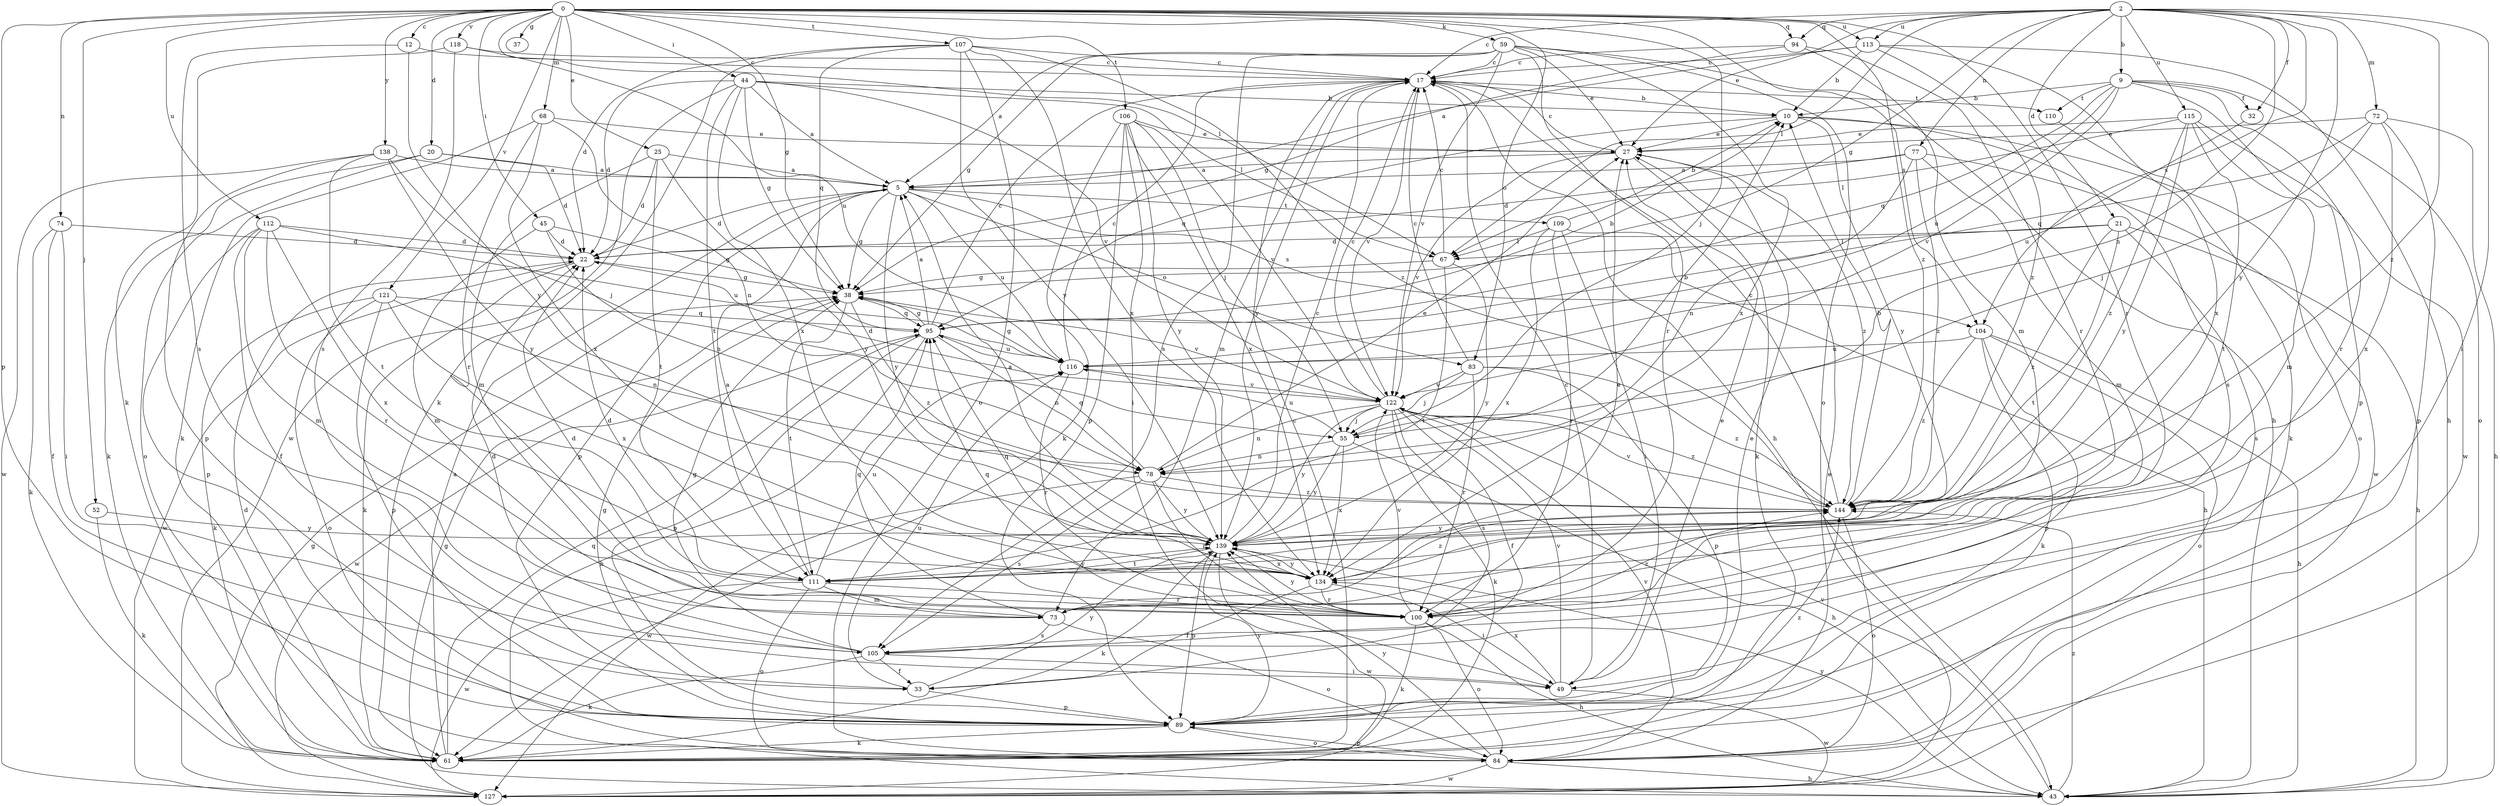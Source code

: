 strict digraph  {
0;
2;
5;
9;
10;
12;
17;
20;
21;
22;
25;
27;
32;
33;
37;
38;
43;
44;
45;
49;
52;
55;
59;
61;
67;
68;
72;
73;
74;
77;
78;
83;
84;
89;
94;
95;
100;
104;
105;
106;
107;
109;
110;
111;
112;
113;
115;
116;
118;
121;
122;
127;
134;
138;
139;
144;
0 -> 12  [label=c];
0 -> 20  [label=d];
0 -> 25  [label=e];
0 -> 37  [label=g];
0 -> 38  [label=g];
0 -> 44  [label=i];
0 -> 45  [label=i];
0 -> 52  [label=j];
0 -> 55  [label=j];
0 -> 59  [label=k];
0 -> 67  [label=l];
0 -> 68  [label=m];
0 -> 74  [label=n];
0 -> 83  [label=o];
0 -> 89  [label=p];
0 -> 94  [label=q];
0 -> 100  [label=r];
0 -> 104  [label=s];
0 -> 106  [label=t];
0 -> 107  [label=t];
0 -> 112  [label=u];
0 -> 113  [label=u];
0 -> 118  [label=v];
0 -> 121  [label=v];
0 -> 138  [label=y];
0 -> 144  [label=z];
2 -> 9  [label=b];
2 -> 17  [label=c];
2 -> 21  [label=d];
2 -> 27  [label=e];
2 -> 32  [label=f];
2 -> 38  [label=g];
2 -> 49  [label=i];
2 -> 67  [label=l];
2 -> 72  [label=m];
2 -> 77  [label=n];
2 -> 78  [label=n];
2 -> 94  [label=q];
2 -> 104  [label=s];
2 -> 113  [label=u];
2 -> 115  [label=u];
2 -> 139  [label=y];
2 -> 144  [label=z];
5 -> 22  [label=d];
5 -> 38  [label=g];
5 -> 83  [label=o];
5 -> 89  [label=p];
5 -> 104  [label=s];
5 -> 109  [label=t];
5 -> 116  [label=u];
5 -> 139  [label=y];
9 -> 10  [label=b];
9 -> 32  [label=f];
9 -> 84  [label=o];
9 -> 89  [label=p];
9 -> 95  [label=q];
9 -> 100  [label=r];
9 -> 110  [label=t];
9 -> 116  [label=u];
9 -> 122  [label=v];
10 -> 27  [label=e];
10 -> 84  [label=o];
10 -> 95  [label=q];
10 -> 105  [label=s];
10 -> 139  [label=y];
12 -> 17  [label=c];
12 -> 105  [label=s];
12 -> 139  [label=y];
17 -> 10  [label=b];
17 -> 43  [label=h];
17 -> 73  [label=m];
17 -> 110  [label=t];
17 -> 122  [label=v];
17 -> 139  [label=y];
20 -> 5  [label=a];
20 -> 22  [label=d];
20 -> 61  [label=k];
20 -> 84  [label=o];
21 -> 22  [label=d];
21 -> 43  [label=h];
21 -> 67  [label=l];
21 -> 105  [label=s];
21 -> 111  [label=t];
21 -> 144  [label=z];
22 -> 38  [label=g];
22 -> 61  [label=k];
22 -> 127  [label=w];
25 -> 5  [label=a];
25 -> 22  [label=d];
25 -> 73  [label=m];
25 -> 111  [label=t];
25 -> 139  [label=y];
27 -> 5  [label=a];
27 -> 17  [label=c];
27 -> 61  [label=k];
27 -> 122  [label=v];
27 -> 144  [label=z];
32 -> 116  [label=u];
33 -> 89  [label=p];
33 -> 116  [label=u];
33 -> 139  [label=y];
38 -> 95  [label=q];
38 -> 111  [label=t];
38 -> 122  [label=v];
38 -> 144  [label=z];
43 -> 38  [label=g];
43 -> 122  [label=v];
43 -> 139  [label=y];
43 -> 144  [label=z];
44 -> 5  [label=a];
44 -> 10  [label=b];
44 -> 22  [label=d];
44 -> 38  [label=g];
44 -> 67  [label=l];
44 -> 111  [label=t];
44 -> 122  [label=v];
44 -> 127  [label=w];
44 -> 134  [label=x];
45 -> 22  [label=d];
45 -> 38  [label=g];
45 -> 73  [label=m];
45 -> 78  [label=n];
49 -> 17  [label=c];
49 -> 27  [label=e];
49 -> 122  [label=v];
49 -> 127  [label=w];
49 -> 134  [label=x];
52 -> 61  [label=k];
52 -> 139  [label=y];
55 -> 10  [label=b];
55 -> 43  [label=h];
55 -> 78  [label=n];
55 -> 116  [label=u];
55 -> 134  [label=x];
55 -> 139  [label=y];
59 -> 5  [label=a];
59 -> 17  [label=c];
59 -> 27  [label=e];
59 -> 38  [label=g];
59 -> 43  [label=h];
59 -> 84  [label=o];
59 -> 100  [label=r];
59 -> 105  [label=s];
59 -> 122  [label=v];
59 -> 134  [label=x];
61 -> 5  [label=a];
61 -> 17  [label=c];
61 -> 22  [label=d];
61 -> 95  [label=q];
67 -> 17  [label=c];
67 -> 38  [label=g];
67 -> 111  [label=t];
67 -> 139  [label=y];
68 -> 27  [label=e];
68 -> 61  [label=k];
68 -> 78  [label=n];
68 -> 100  [label=r];
68 -> 134  [label=x];
72 -> 27  [label=e];
72 -> 43  [label=h];
72 -> 55  [label=j];
72 -> 89  [label=p];
72 -> 95  [label=q];
72 -> 134  [label=x];
73 -> 27  [label=e];
73 -> 84  [label=o];
73 -> 95  [label=q];
73 -> 105  [label=s];
74 -> 22  [label=d];
74 -> 33  [label=f];
74 -> 49  [label=i];
74 -> 61  [label=k];
77 -> 5  [label=a];
77 -> 22  [label=d];
77 -> 73  [label=m];
77 -> 78  [label=n];
77 -> 127  [label=w];
77 -> 144  [label=z];
78 -> 27  [label=e];
78 -> 95  [label=q];
78 -> 100  [label=r];
78 -> 105  [label=s];
78 -> 127  [label=w];
78 -> 139  [label=y];
78 -> 144  [label=z];
83 -> 17  [label=c];
83 -> 55  [label=j];
83 -> 89  [label=p];
83 -> 100  [label=r];
83 -> 122  [label=v];
83 -> 144  [label=z];
84 -> 43  [label=h];
84 -> 89  [label=p];
84 -> 122  [label=v];
84 -> 127  [label=w];
84 -> 139  [label=y];
89 -> 27  [label=e];
89 -> 38  [label=g];
89 -> 61  [label=k];
89 -> 84  [label=o];
89 -> 139  [label=y];
89 -> 144  [label=z];
94 -> 17  [label=c];
94 -> 38  [label=g];
94 -> 73  [label=m];
94 -> 100  [label=r];
95 -> 5  [label=a];
95 -> 10  [label=b];
95 -> 17  [label=c];
95 -> 38  [label=g];
95 -> 43  [label=h];
95 -> 78  [label=n];
95 -> 89  [label=p];
95 -> 116  [label=u];
95 -> 127  [label=w];
100 -> 22  [label=d];
100 -> 43  [label=h];
100 -> 61  [label=k];
100 -> 84  [label=o];
100 -> 95  [label=q];
100 -> 122  [label=v];
100 -> 139  [label=y];
100 -> 144  [label=z];
104 -> 43  [label=h];
104 -> 61  [label=k];
104 -> 84  [label=o];
104 -> 89  [label=p];
104 -> 116  [label=u];
104 -> 144  [label=z];
105 -> 22  [label=d];
105 -> 33  [label=f];
105 -> 38  [label=g];
105 -> 49  [label=i];
105 -> 61  [label=k];
106 -> 27  [label=e];
106 -> 49  [label=i];
106 -> 55  [label=j];
106 -> 61  [label=k];
106 -> 89  [label=p];
106 -> 122  [label=v];
106 -> 134  [label=x];
106 -> 139  [label=y];
107 -> 17  [label=c];
107 -> 22  [label=d];
107 -> 61  [label=k];
107 -> 84  [label=o];
107 -> 95  [label=q];
107 -> 134  [label=x];
107 -> 139  [label=y];
107 -> 144  [label=z];
109 -> 10  [label=b];
109 -> 43  [label=h];
109 -> 49  [label=i];
109 -> 67  [label=l];
109 -> 100  [label=r];
109 -> 134  [label=x];
110 -> 61  [label=k];
111 -> 5  [label=a];
111 -> 22  [label=d];
111 -> 73  [label=m];
111 -> 84  [label=o];
111 -> 100  [label=r];
111 -> 116  [label=u];
111 -> 127  [label=w];
111 -> 139  [label=y];
112 -> 22  [label=d];
112 -> 33  [label=f];
112 -> 73  [label=m];
112 -> 89  [label=p];
112 -> 100  [label=r];
112 -> 116  [label=u];
112 -> 134  [label=x];
113 -> 5  [label=a];
113 -> 10  [label=b];
113 -> 17  [label=c];
113 -> 43  [label=h];
113 -> 134  [label=x];
113 -> 144  [label=z];
115 -> 27  [label=e];
115 -> 67  [label=l];
115 -> 73  [label=m];
115 -> 111  [label=t];
115 -> 127  [label=w];
115 -> 139  [label=y];
115 -> 144  [label=z];
116 -> 17  [label=c];
116 -> 38  [label=g];
116 -> 100  [label=r];
116 -> 122  [label=v];
118 -> 17  [label=c];
118 -> 61  [label=k];
118 -> 105  [label=s];
118 -> 116  [label=u];
121 -> 61  [label=k];
121 -> 78  [label=n];
121 -> 84  [label=o];
121 -> 89  [label=p];
121 -> 95  [label=q];
121 -> 134  [label=x];
122 -> 17  [label=c];
122 -> 22  [label=d];
122 -> 33  [label=f];
122 -> 55  [label=j];
122 -> 61  [label=k];
122 -> 78  [label=n];
122 -> 105  [label=s];
122 -> 139  [label=y];
122 -> 144  [label=z];
127 -> 27  [label=e];
127 -> 38  [label=g];
134 -> 33  [label=f];
134 -> 49  [label=i];
134 -> 95  [label=q];
134 -> 100  [label=r];
134 -> 139  [label=y];
134 -> 144  [label=z];
138 -> 5  [label=a];
138 -> 55  [label=j];
138 -> 89  [label=p];
138 -> 111  [label=t];
138 -> 127  [label=w];
138 -> 139  [label=y];
139 -> 5  [label=a];
139 -> 17  [label=c];
139 -> 61  [label=k];
139 -> 89  [label=p];
139 -> 111  [label=t];
139 -> 127  [label=w];
139 -> 134  [label=x];
144 -> 10  [label=b];
144 -> 17  [label=c];
144 -> 84  [label=o];
144 -> 122  [label=v];
144 -> 139  [label=y];
}
